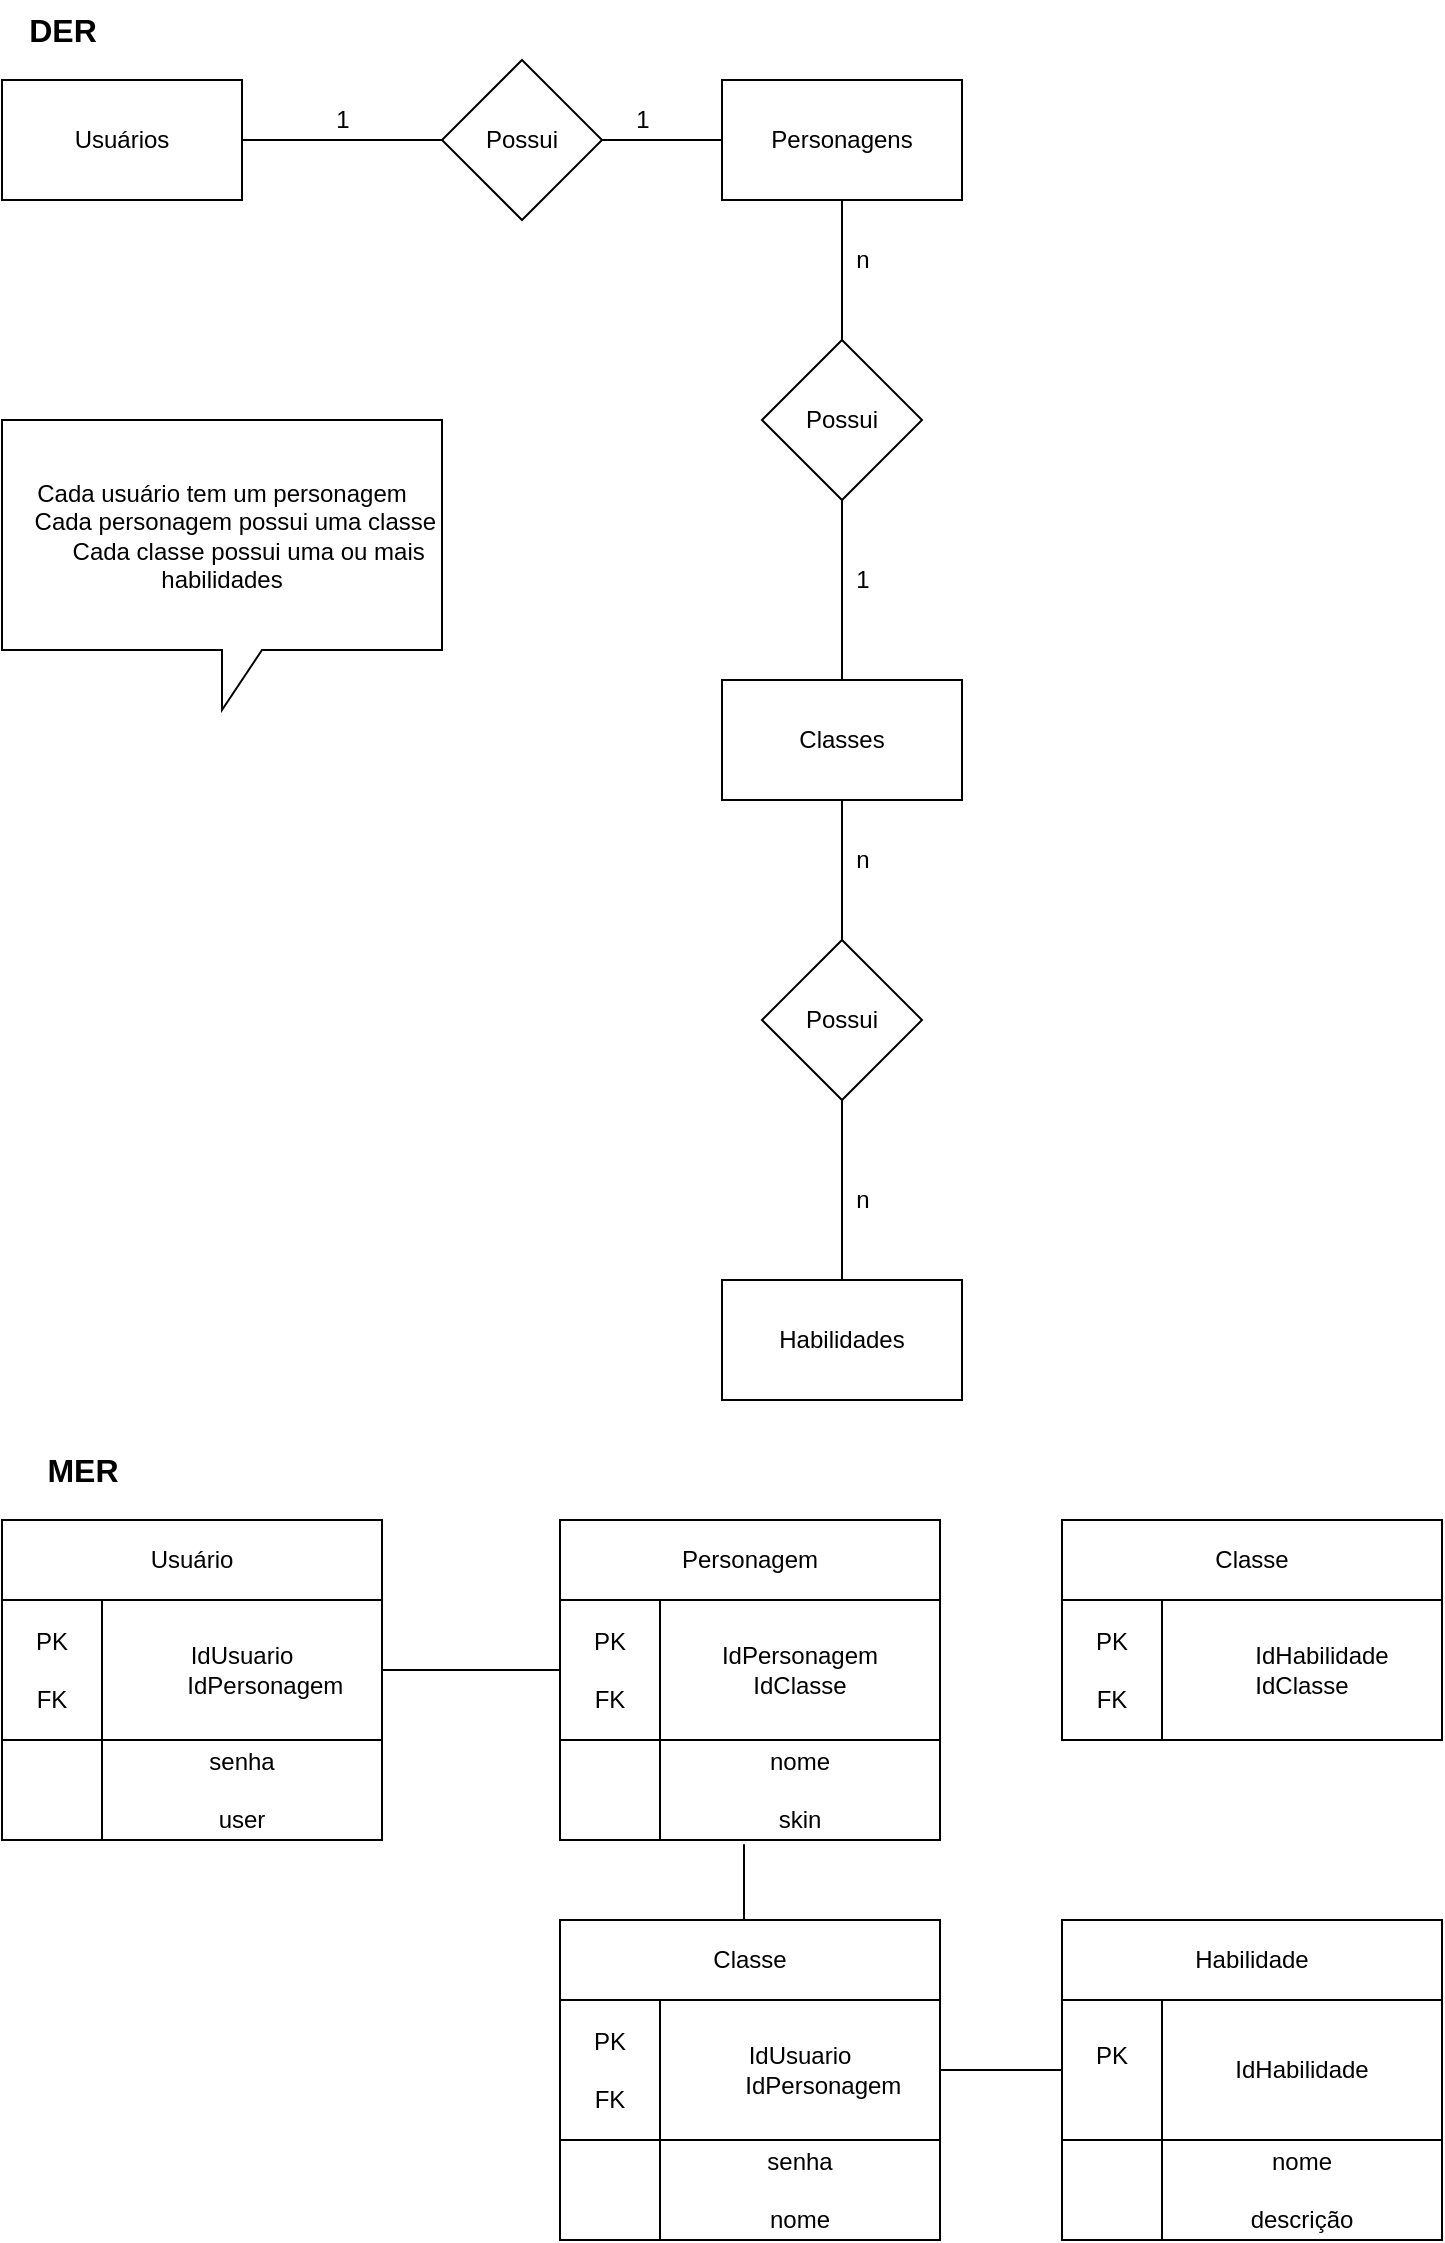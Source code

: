 <mxfile version="21.3.2" type="github">
  <diagram id="vJSPkNhjsURj3zs9xlN6" name="Página-1">
    <mxGraphModel dx="850" dy="769" grid="1" gridSize="10" guides="1" tooltips="1" connect="1" arrows="1" fold="1" page="1" pageScale="1" pageWidth="827" pageHeight="1169" background="none" math="0" shadow="0">
      <root>
        <mxCell id="0" />
        <mxCell id="1" parent="0" />
        <mxCell id="12CBqieVcwhoXsrb3jMb-3" value="" style="edgeStyle=orthogonalEdgeStyle;rounded=0;orthogonalLoop=1;jettySize=auto;html=1;startArrow=none;startFill=0;endArrow=none;endFill=0;" parent="1" source="12CBqieVcwhoXsrb3jMb-1" target="12CBqieVcwhoXsrb3jMb-2" edge="1">
          <mxGeometry relative="1" as="geometry" />
        </mxCell>
        <mxCell id="12CBqieVcwhoXsrb3jMb-1" value="Usuários" style="rounded=0;whiteSpace=wrap;html=1;" parent="1" vertex="1">
          <mxGeometry x="40" y="40" width="120" height="60" as="geometry" />
        </mxCell>
        <mxCell id="12CBqieVcwhoXsrb3jMb-5" value="" style="edgeStyle=orthogonalEdgeStyle;rounded=0;orthogonalLoop=1;jettySize=auto;html=1;endArrow=none;endFill=0;" parent="1" source="12CBqieVcwhoXsrb3jMb-2" target="12CBqieVcwhoXsrb3jMb-4" edge="1">
          <mxGeometry relative="1" as="geometry" />
        </mxCell>
        <mxCell id="12CBqieVcwhoXsrb3jMb-2" value="Possui" style="rhombus;whiteSpace=wrap;html=1;rounded=0;" parent="1" vertex="1">
          <mxGeometry x="260" y="30" width="80" height="80" as="geometry" />
        </mxCell>
        <mxCell id="12CBqieVcwhoXsrb3jMb-7" value="" style="edgeStyle=orthogonalEdgeStyle;rounded=0;orthogonalLoop=1;jettySize=auto;html=1;endArrow=none;endFill=0;" parent="1" source="12CBqieVcwhoXsrb3jMb-4" target="12CBqieVcwhoXsrb3jMb-6" edge="1">
          <mxGeometry relative="1" as="geometry" />
        </mxCell>
        <mxCell id="12CBqieVcwhoXsrb3jMb-4" value="Personagens" style="whiteSpace=wrap;html=1;rounded=0;" parent="1" vertex="1">
          <mxGeometry x="400" y="40" width="120" height="60" as="geometry" />
        </mxCell>
        <mxCell id="12CBqieVcwhoXsrb3jMb-9" value="" style="edgeStyle=orthogonalEdgeStyle;rounded=0;orthogonalLoop=1;jettySize=auto;html=1;endArrow=none;endFill=0;" parent="1" source="12CBqieVcwhoXsrb3jMb-6" target="12CBqieVcwhoXsrb3jMb-8" edge="1">
          <mxGeometry relative="1" as="geometry" />
        </mxCell>
        <mxCell id="12CBqieVcwhoXsrb3jMb-6" value="Possui" style="rhombus;whiteSpace=wrap;html=1;rounded=0;" parent="1" vertex="1">
          <mxGeometry x="420" y="170" width="80" height="80" as="geometry" />
        </mxCell>
        <mxCell id="12CBqieVcwhoXsrb3jMb-11" value="" style="edgeStyle=orthogonalEdgeStyle;rounded=0;orthogonalLoop=1;jettySize=auto;html=1;endArrow=none;endFill=0;" parent="1" source="12CBqieVcwhoXsrb3jMb-8" target="12CBqieVcwhoXsrb3jMb-10" edge="1">
          <mxGeometry relative="1" as="geometry" />
        </mxCell>
        <mxCell id="12CBqieVcwhoXsrb3jMb-8" value="Classes" style="whiteSpace=wrap;html=1;rounded=0;" parent="1" vertex="1">
          <mxGeometry x="400" y="340" width="120" height="60" as="geometry" />
        </mxCell>
        <mxCell id="12CBqieVcwhoXsrb3jMb-13" value="" style="edgeStyle=orthogonalEdgeStyle;rounded=0;orthogonalLoop=1;jettySize=auto;html=1;endArrow=none;endFill=0;" parent="1" source="12CBqieVcwhoXsrb3jMb-10" target="12CBqieVcwhoXsrb3jMb-12" edge="1">
          <mxGeometry relative="1" as="geometry" />
        </mxCell>
        <mxCell id="12CBqieVcwhoXsrb3jMb-10" value="Possui" style="rhombus;whiteSpace=wrap;html=1;rounded=0;" parent="1" vertex="1">
          <mxGeometry x="420" y="470" width="80" height="80" as="geometry" />
        </mxCell>
        <mxCell id="12CBqieVcwhoXsrb3jMb-12" value="Habilidades" style="whiteSpace=wrap;html=1;rounded=0;" parent="1" vertex="1">
          <mxGeometry x="400" y="640" width="120" height="60" as="geometry" />
        </mxCell>
        <mxCell id="12CBqieVcwhoXsrb3jMb-14" value="1" style="text;html=1;align=center;verticalAlign=middle;resizable=0;points=[];autosize=1;strokeColor=none;fillColor=none;" parent="1" vertex="1">
          <mxGeometry x="195" y="45" width="30" height="30" as="geometry" />
        </mxCell>
        <mxCell id="12CBqieVcwhoXsrb3jMb-15" value="1" style="text;html=1;align=center;verticalAlign=middle;resizable=0;points=[];autosize=1;strokeColor=none;fillColor=none;" parent="1" vertex="1">
          <mxGeometry x="345" y="45" width="30" height="30" as="geometry" />
        </mxCell>
        <mxCell id="12CBqieVcwhoXsrb3jMb-16" value="n" style="text;html=1;align=center;verticalAlign=middle;resizable=0;points=[];autosize=1;strokeColor=none;fillColor=none;" parent="1" vertex="1">
          <mxGeometry x="455" y="115" width="30" height="30" as="geometry" />
        </mxCell>
        <mxCell id="12CBqieVcwhoXsrb3jMb-17" value="n" style="text;html=1;align=center;verticalAlign=middle;resizable=0;points=[];autosize=1;strokeColor=none;fillColor=none;" parent="1" vertex="1">
          <mxGeometry x="455" y="585" width="30" height="30" as="geometry" />
        </mxCell>
        <mxCell id="12CBqieVcwhoXsrb3jMb-18" value="1" style="text;html=1;align=center;verticalAlign=middle;resizable=0;points=[];autosize=1;strokeColor=none;fillColor=none;" parent="1" vertex="1">
          <mxGeometry x="455" y="275" width="30" height="30" as="geometry" />
        </mxCell>
        <mxCell id="12CBqieVcwhoXsrb3jMb-19" value="n" style="text;html=1;align=center;verticalAlign=middle;resizable=0;points=[];autosize=1;strokeColor=none;fillColor=none;" parent="1" vertex="1">
          <mxGeometry x="455" y="415" width="30" height="30" as="geometry" />
        </mxCell>
        <mxCell id="12CBqieVcwhoXsrb3jMb-24" value="&lt;span style=&quot;&quot;&gt;Cada usuário tem um personagem&lt;br&gt;&lt;/span&gt;&lt;span style=&quot;&quot;&gt;&amp;nbsp; &amp;nbsp; Cada personagem possui uma classe&lt;br&gt;&lt;/span&gt;&lt;span style=&quot;&quot;&gt;&amp;nbsp; &amp;nbsp; &amp;nbsp; &amp;nbsp; Cada classe possui uma ou mais habilidades&lt;/span&gt;&lt;span style=&quot;&quot;&gt;&lt;br&gt;&lt;/span&gt;" style="shape=callout;whiteSpace=wrap;html=1;perimeter=calloutPerimeter;" parent="1" vertex="1">
          <mxGeometry x="40" y="210" width="220" height="145" as="geometry" />
        </mxCell>
        <mxCell id="12CBqieVcwhoXsrb3jMb-105" value="Usuário" style="rounded=0;whiteSpace=wrap;html=1;" parent="1" vertex="1">
          <mxGeometry x="40" y="760" width="190" height="40" as="geometry" />
        </mxCell>
        <mxCell id="12CBqieVcwhoXsrb3jMb-106" value="PK&lt;br&gt;&lt;br&gt;FK" style="rounded=0;whiteSpace=wrap;html=1;" parent="1" vertex="1">
          <mxGeometry x="40" y="800" width="50" height="70" as="geometry" />
        </mxCell>
        <mxCell id="12CBqieVcwhoXsrb3jMb-115" value="" style="edgeStyle=orthogonalEdgeStyle;rounded=0;orthogonalLoop=1;jettySize=auto;html=1;entryX=0;entryY=0.5;entryDx=0;entryDy=0;endArrow=none;endFill=0;" parent="1" source="12CBqieVcwhoXsrb3jMb-107" target="12CBqieVcwhoXsrb3jMb-111" edge="1">
          <mxGeometry relative="1" as="geometry" />
        </mxCell>
        <mxCell id="12CBqieVcwhoXsrb3jMb-107" value="IdUsuario&lt;br&gt;&amp;nbsp; &amp;nbsp; &amp;nbsp; &amp;nbsp;IdPersonagem" style="rounded=0;whiteSpace=wrap;html=1;" parent="1" vertex="1">
          <mxGeometry x="90" y="800" width="140" height="70" as="geometry" />
        </mxCell>
        <mxCell id="12CBqieVcwhoXsrb3jMb-108" value="" style="rounded=0;whiteSpace=wrap;html=1;" parent="1" vertex="1">
          <mxGeometry x="40" y="870" width="50" height="50" as="geometry" />
        </mxCell>
        <mxCell id="12CBqieVcwhoXsrb3jMb-109" value="senha&lt;br&gt;&lt;br&gt;user" style="rounded=0;whiteSpace=wrap;html=1;" parent="1" vertex="1">
          <mxGeometry x="90" y="870" width="140" height="50" as="geometry" />
        </mxCell>
        <mxCell id="12CBqieVcwhoXsrb3jMb-110" value="Personagem" style="rounded=0;whiteSpace=wrap;html=1;" parent="1" vertex="1">
          <mxGeometry x="319" y="760" width="190" height="40" as="geometry" />
        </mxCell>
        <mxCell id="12CBqieVcwhoXsrb3jMb-111" value="PK&lt;br&gt;&lt;br&gt;FK" style="rounded=0;whiteSpace=wrap;html=1;" parent="1" vertex="1">
          <mxGeometry x="319" y="800" width="50" height="70" as="geometry" />
        </mxCell>
        <mxCell id="12CBqieVcwhoXsrb3jMb-112" value="IdPersonagem&lt;br&gt;IdClasse" style="rounded=0;whiteSpace=wrap;html=1;" parent="1" vertex="1">
          <mxGeometry x="369" y="800" width="140" height="70" as="geometry" />
        </mxCell>
        <mxCell id="12CBqieVcwhoXsrb3jMb-113" value="" style="rounded=0;whiteSpace=wrap;html=1;" parent="1" vertex="1">
          <mxGeometry x="319" y="870" width="50" height="50" as="geometry" />
        </mxCell>
        <mxCell id="12CBqieVcwhoXsrb3jMb-114" value="nome&lt;br&gt;&lt;br&gt;skin" style="rounded=0;whiteSpace=wrap;html=1;" parent="1" vertex="1">
          <mxGeometry x="369" y="870" width="140" height="50" as="geometry" />
        </mxCell>
        <mxCell id="12CBqieVcwhoXsrb3jMb-121" value="" style="edgeStyle=orthogonalEdgeStyle;rounded=0;orthogonalLoop=1;jettySize=auto;html=1;entryX=0.3;entryY=1.043;entryDx=0;entryDy=0;entryPerimeter=0;endArrow=none;endFill=0;" parent="1" source="12CBqieVcwhoXsrb3jMb-116" target="12CBqieVcwhoXsrb3jMb-114" edge="1">
          <mxGeometry relative="1" as="geometry">
            <Array as="points">
              <mxPoint x="411" y="980" />
              <mxPoint x="411" y="980" />
            </Array>
          </mxGeometry>
        </mxCell>
        <mxCell id="12CBqieVcwhoXsrb3jMb-116" value="Classe" style="rounded=0;whiteSpace=wrap;html=1;" parent="1" vertex="1">
          <mxGeometry x="319" y="960" width="190" height="40" as="geometry" />
        </mxCell>
        <mxCell id="12CBqieVcwhoXsrb3jMb-117" value="PK&lt;br&gt;&lt;br&gt;FK" style="rounded=0;whiteSpace=wrap;html=1;" parent="1" vertex="1">
          <mxGeometry x="319" y="1000" width="50" height="70" as="geometry" />
        </mxCell>
        <mxCell id="12CBqieVcwhoXsrb3jMb-127" value="" style="edgeStyle=orthogonalEdgeStyle;rounded=0;orthogonalLoop=1;jettySize=auto;html=1;entryX=0;entryY=0.5;entryDx=0;entryDy=0;endArrow=none;endFill=0;" parent="1" source="12CBqieVcwhoXsrb3jMb-118" target="12CBqieVcwhoXsrb3jMb-123" edge="1">
          <mxGeometry relative="1" as="geometry" />
        </mxCell>
        <mxCell id="12CBqieVcwhoXsrb3jMb-118" value="IdUsuario&lt;br&gt;&amp;nbsp; &amp;nbsp; &amp;nbsp; &amp;nbsp;IdPersonagem" style="rounded=0;whiteSpace=wrap;html=1;" parent="1" vertex="1">
          <mxGeometry x="369" y="1000" width="140" height="70" as="geometry" />
        </mxCell>
        <mxCell id="12CBqieVcwhoXsrb3jMb-119" value="" style="rounded=0;whiteSpace=wrap;html=1;" parent="1" vertex="1">
          <mxGeometry x="319" y="1070" width="50" height="50" as="geometry" />
        </mxCell>
        <mxCell id="12CBqieVcwhoXsrb3jMb-120" value="senha&lt;br&gt;&lt;br&gt;nome" style="rounded=0;whiteSpace=wrap;html=1;" parent="1" vertex="1">
          <mxGeometry x="369" y="1070" width="140" height="50" as="geometry" />
        </mxCell>
        <mxCell id="12CBqieVcwhoXsrb3jMb-122" value="Habilidade" style="rounded=0;whiteSpace=wrap;html=1;" parent="1" vertex="1">
          <mxGeometry x="570" y="960" width="190" height="40" as="geometry" />
        </mxCell>
        <mxCell id="12CBqieVcwhoXsrb3jMb-123" value="PK&lt;br&gt;&lt;br&gt;" style="rounded=0;whiteSpace=wrap;html=1;" parent="1" vertex="1">
          <mxGeometry x="570" y="1000" width="50" height="70" as="geometry" />
        </mxCell>
        <mxCell id="12CBqieVcwhoXsrb3jMb-124" value="IdHabilidade" style="rounded=0;whiteSpace=wrap;html=1;" parent="1" vertex="1">
          <mxGeometry x="620" y="1000" width="140" height="70" as="geometry" />
        </mxCell>
        <mxCell id="12CBqieVcwhoXsrb3jMb-125" value="" style="rounded=0;whiteSpace=wrap;html=1;" parent="1" vertex="1">
          <mxGeometry x="570" y="1070" width="50" height="50" as="geometry" />
        </mxCell>
        <mxCell id="12CBqieVcwhoXsrb3jMb-126" value="nome&lt;br&gt;&lt;br&gt;descrição" style="rounded=0;whiteSpace=wrap;html=1;" parent="1" vertex="1">
          <mxGeometry x="620" y="1070" width="140" height="50" as="geometry" />
        </mxCell>
        <mxCell id="12CBqieVcwhoXsrb3jMb-128" value="Classe" style="rounded=0;whiteSpace=wrap;html=1;" parent="1" vertex="1">
          <mxGeometry x="570" y="760" width="190" height="40" as="geometry" />
        </mxCell>
        <mxCell id="12CBqieVcwhoXsrb3jMb-129" value="PK&lt;br&gt;&lt;br&gt;FK" style="rounded=0;whiteSpace=wrap;html=1;" parent="1" vertex="1">
          <mxGeometry x="570" y="800" width="50" height="70" as="geometry" />
        </mxCell>
        <mxCell id="12CBqieVcwhoXsrb3jMb-130" value="&amp;nbsp; &amp;nbsp; &amp;nbsp; IdHabilidade&lt;br&gt;IdClasse" style="rounded=0;whiteSpace=wrap;html=1;" parent="1" vertex="1">
          <mxGeometry x="620" y="800" width="140" height="70" as="geometry" />
        </mxCell>
        <mxCell id="0hSUr-8vHaPi0IF14Kol-2" value="&lt;b&gt;&lt;font style=&quot;font-size: 16px;&quot;&gt;DER&lt;/font&gt;&lt;/b&gt;" style="text;html=1;align=center;verticalAlign=middle;resizable=0;points=[];autosize=1;strokeColor=none;fillColor=none;" vertex="1" parent="1">
          <mxGeometry x="40" width="60" height="30" as="geometry" />
        </mxCell>
        <mxCell id="0hSUr-8vHaPi0IF14Kol-3" value="&lt;b&gt;&lt;font style=&quot;font-size: 16px;&quot;&gt;MER&lt;/font&gt;&lt;/b&gt;" style="text;html=1;align=center;verticalAlign=middle;resizable=0;points=[];autosize=1;strokeColor=none;fillColor=none;" vertex="1" parent="1">
          <mxGeometry x="50" y="720" width="60" height="30" as="geometry" />
        </mxCell>
      </root>
    </mxGraphModel>
  </diagram>
</mxfile>
